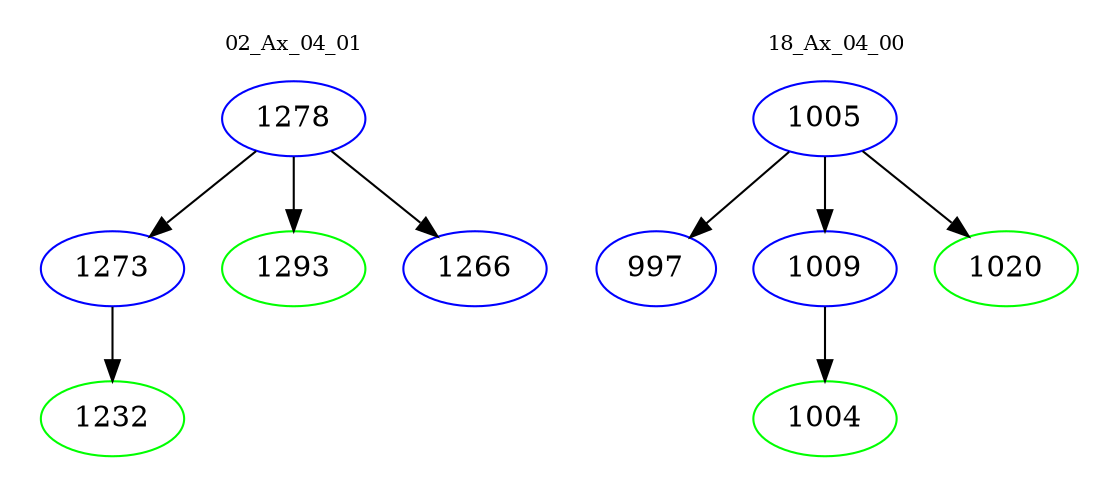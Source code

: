 digraph{
subgraph cluster_0 {
color = white
label = "02_Ax_04_01";
fontsize=10;
T0_1278 [label="1278", color="blue"]
T0_1278 -> T0_1273 [color="black"]
T0_1273 [label="1273", color="blue"]
T0_1273 -> T0_1232 [color="black"]
T0_1232 [label="1232", color="green"]
T0_1278 -> T0_1293 [color="black"]
T0_1293 [label="1293", color="green"]
T0_1278 -> T0_1266 [color="black"]
T0_1266 [label="1266", color="blue"]
}
subgraph cluster_1 {
color = white
label = "18_Ax_04_00";
fontsize=10;
T1_1005 [label="1005", color="blue"]
T1_1005 -> T1_997 [color="black"]
T1_997 [label="997", color="blue"]
T1_1005 -> T1_1009 [color="black"]
T1_1009 [label="1009", color="blue"]
T1_1009 -> T1_1004 [color="black"]
T1_1004 [label="1004", color="green"]
T1_1005 -> T1_1020 [color="black"]
T1_1020 [label="1020", color="green"]
}
}
